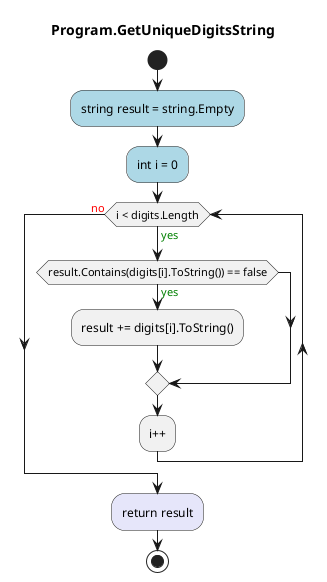 @startuml Program.GetUniqueDigitsString
title Program.GetUniqueDigitsString
start
#LightBlue:string result = string.Empty;
#LightBlue:int i = 0;
while (i < digits.Length) is (<color:green>yes)
    if (result.Contains(digits[i].ToString()) == false) then (<color:green>yes)
        :result += digits[i].ToString();
    endif
:i++;
endwhile (<color:red>no)
#Lavender:return result;
stop
@enduml
